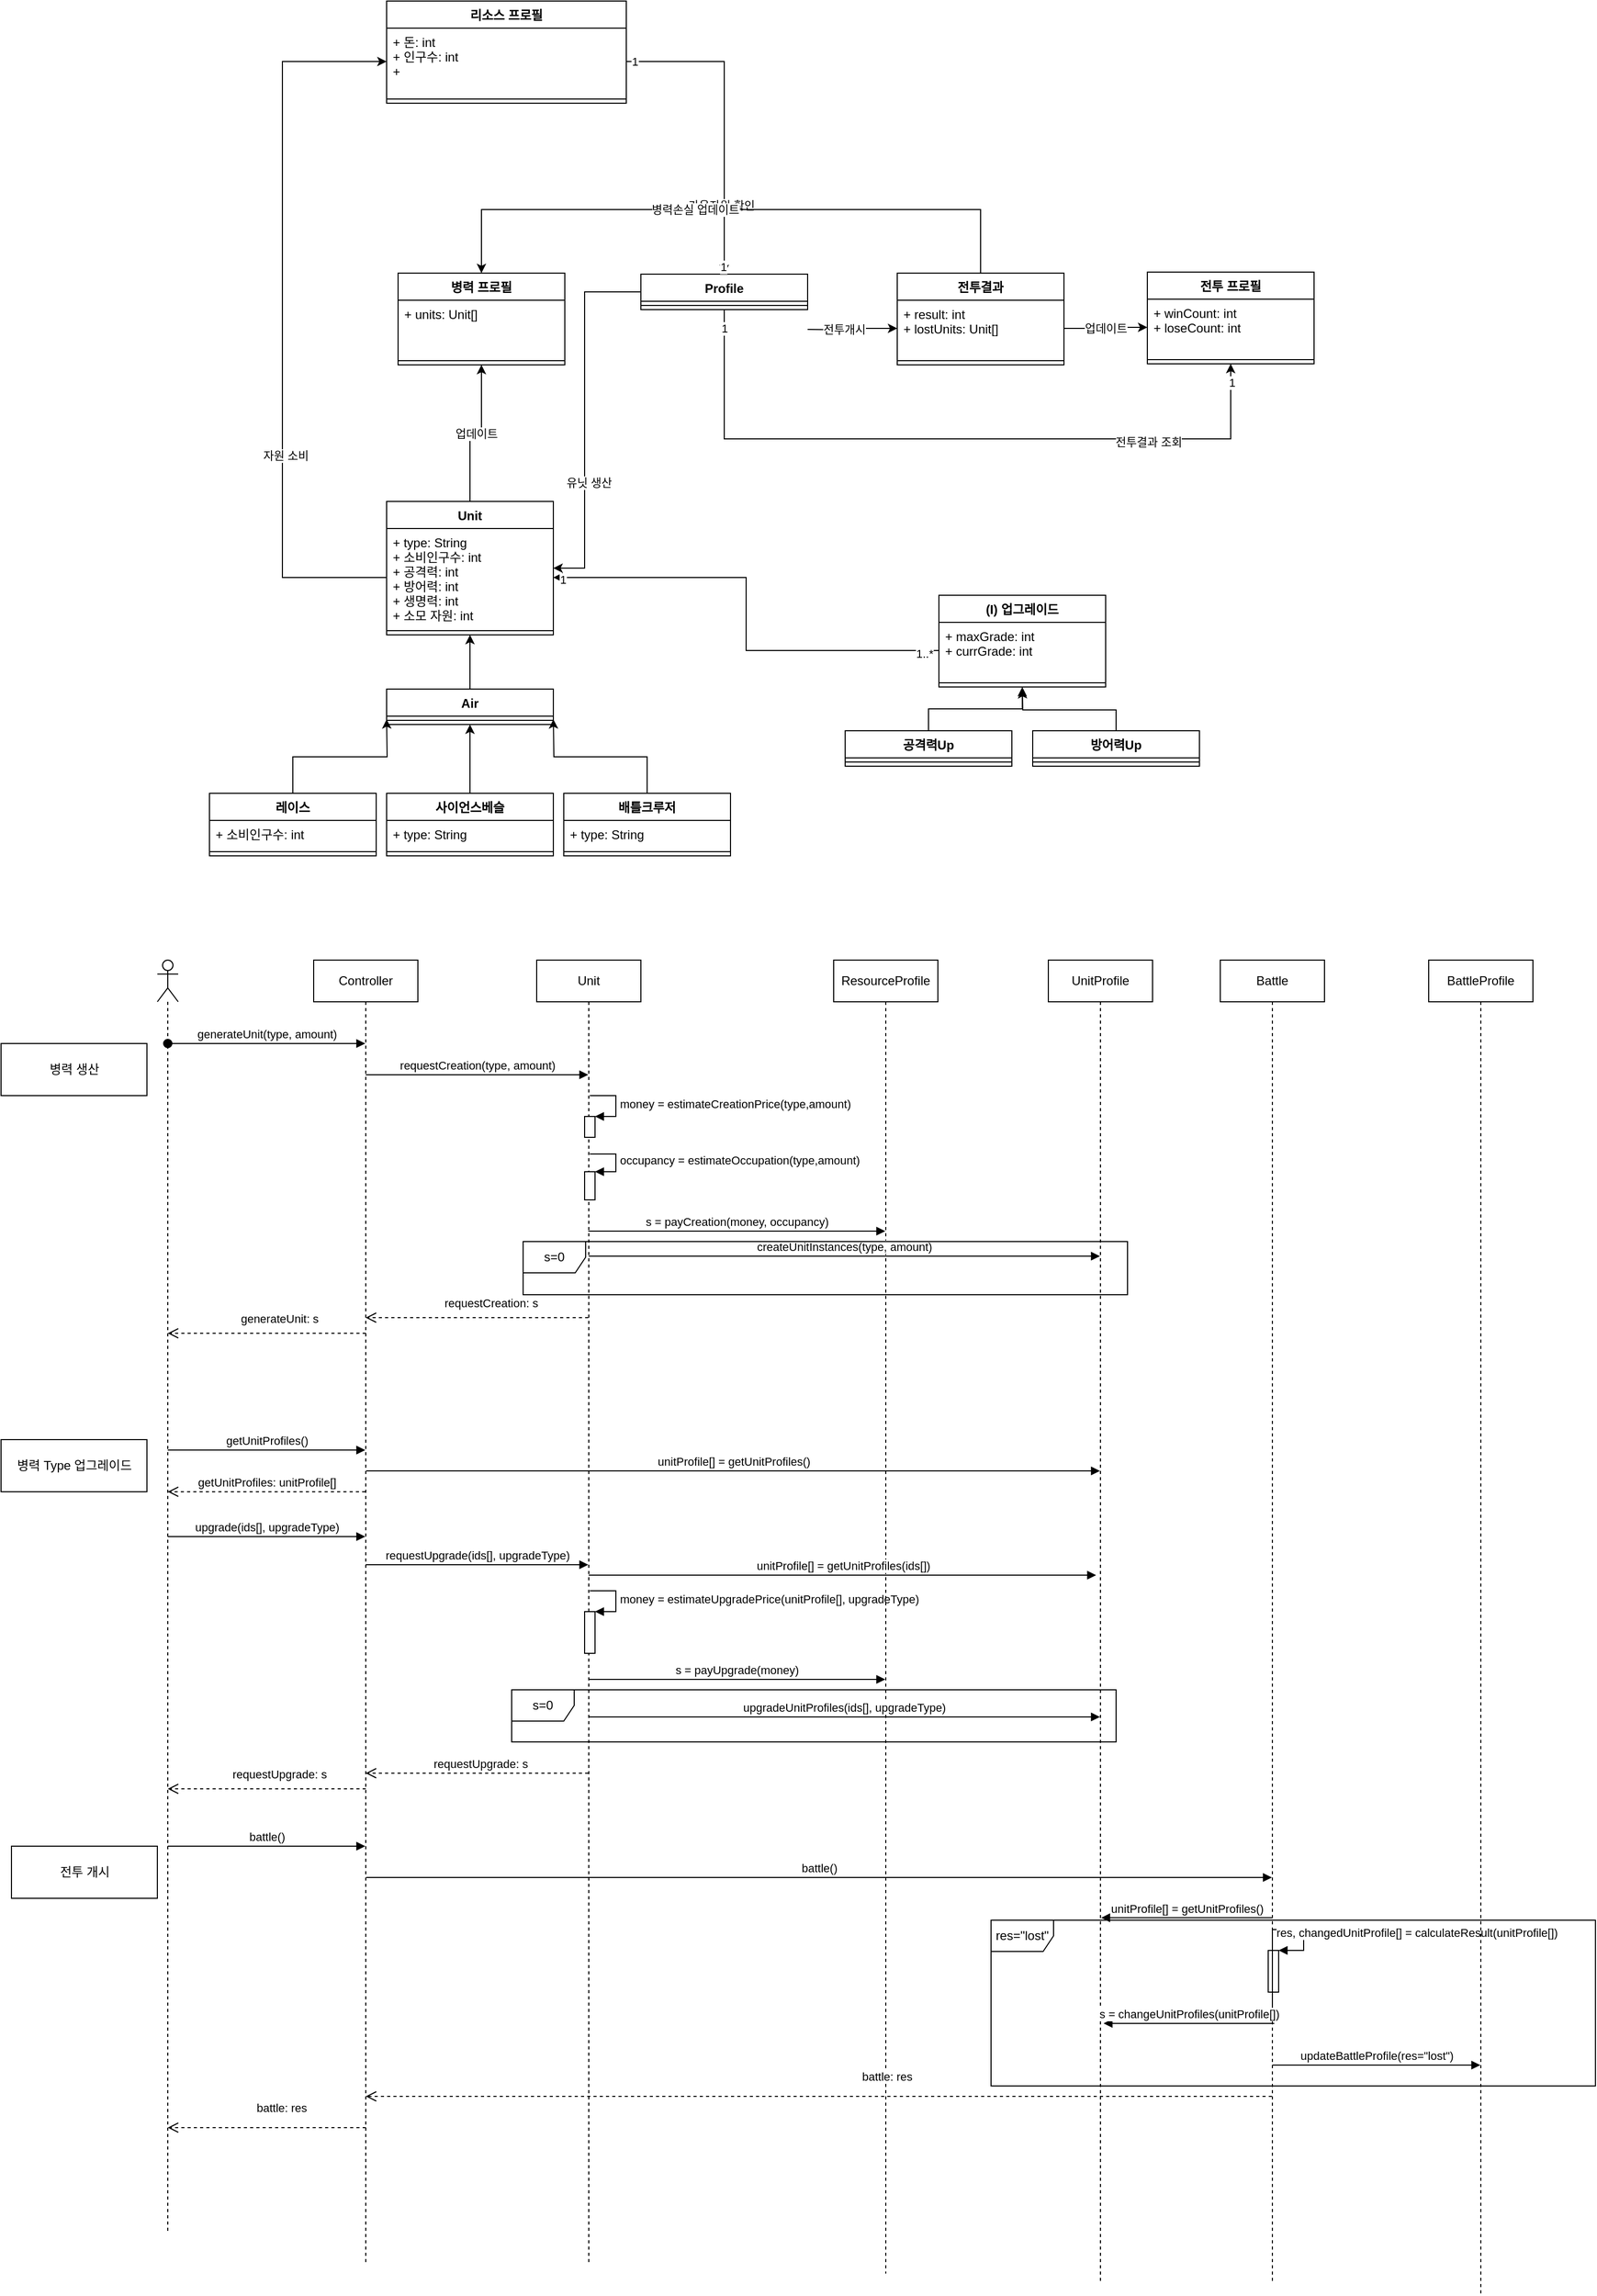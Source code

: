 <mxfile version="14.1.8" type="github" pages="2"><diagram id="zTVW4diUdSDJwgX_984H" name="Page-1"><mxGraphModel dx="2500" dy="909" grid="1" gridSize="10" guides="1" tooltips="1" connect="1" arrows="1" fold="1" page="1" pageScale="1" pageWidth="827" pageHeight="1169" math="0" shadow="0"><root><mxCell id="0"/><mxCell id="1" parent="0"/><mxCell id="KYMie6P_LSGzKPHrBkqV-5" value="리소스 프로필" style="swimlane;fontStyle=1;align=center;verticalAlign=top;childLayout=stackLayout;horizontal=1;startSize=26;horizontalStack=0;resizeParent=1;resizeParentMax=0;resizeLast=0;collapsible=1;marginBottom=0;" vertex="1" parent="1"><mxGeometry x="-380" y="280" width="230" height="98" as="geometry"/></mxCell><mxCell id="KYMie6P_LSGzKPHrBkqV-6" value="+ 돈: int&#10;+ 인구수: int&#10;+ " style="text;strokeColor=none;fillColor=none;align=left;verticalAlign=top;spacingLeft=4;spacingRight=4;overflow=hidden;rotatable=0;points=[[0,0.5],[1,0.5]];portConstraint=eastwest;" vertex="1" parent="KYMie6P_LSGzKPHrBkqV-5"><mxGeometry y="26" width="230" height="64" as="geometry"/></mxCell><mxCell id="KYMie6P_LSGzKPHrBkqV-7" value="" style="line;strokeWidth=1;fillColor=none;align=left;verticalAlign=middle;spacingTop=-1;spacingLeft=3;spacingRight=3;rotatable=0;labelPosition=right;points=[];portConstraint=eastwest;" vertex="1" parent="KYMie6P_LSGzKPHrBkqV-5"><mxGeometry y="90" width="230" height="8" as="geometry"/></mxCell><mxCell id="KYMie6P_LSGzKPHrBkqV-109" value="업데이트" style="edgeStyle=orthogonalEdgeStyle;rounded=0;orthogonalLoop=1;jettySize=auto;html=1;exitX=0.5;exitY=0;exitDx=0;exitDy=0;entryX=0.5;entryY=1;entryDx=0;entryDy=0;" edge="1" parent="1" source="KYMie6P_LSGzKPHrBkqV-9" target="KYMie6P_LSGzKPHrBkqV-104"><mxGeometry relative="1" as="geometry"/></mxCell><mxCell id="KYMie6P_LSGzKPHrBkqV-9" value="Unit" style="swimlane;fontStyle=1;align=center;verticalAlign=top;childLayout=stackLayout;horizontal=1;startSize=26;horizontalStack=0;resizeParent=1;resizeParentMax=0;resizeLast=0;collapsible=1;marginBottom=0;" vertex="1" parent="1"><mxGeometry x="-380" y="760" width="160" height="128" as="geometry"/></mxCell><mxCell id="KYMie6P_LSGzKPHrBkqV-10" value="+ type: String&#10;+ 소비인구수: int&#10;+ 공격력: int&#10;+ 방어력: int&#10;+ 생명력: int&#10;+ 소모 자원: int" style="text;strokeColor=none;fillColor=none;align=left;verticalAlign=top;spacingLeft=4;spacingRight=4;overflow=hidden;rotatable=0;points=[[0,0.5],[1,0.5]];portConstraint=eastwest;" vertex="1" parent="KYMie6P_LSGzKPHrBkqV-9"><mxGeometry y="26" width="160" height="94" as="geometry"/></mxCell><mxCell id="KYMie6P_LSGzKPHrBkqV-11" value="" style="line;strokeWidth=1;fillColor=none;align=left;verticalAlign=middle;spacingTop=-1;spacingLeft=3;spacingRight=3;rotatable=0;labelPosition=right;points=[];portConstraint=eastwest;" vertex="1" parent="KYMie6P_LSGzKPHrBkqV-9"><mxGeometry y="120" width="160" height="8" as="geometry"/></mxCell><mxCell id="KYMie6P_LSGzKPHrBkqV-77" style="edgeStyle=orthogonalEdgeStyle;rounded=0;orthogonalLoop=1;jettySize=auto;html=1;exitX=0.5;exitY=0;exitDx=0;exitDy=0;entryX=0.5;entryY=1;entryDx=0;entryDy=0;" edge="1" parent="1" source="KYMie6P_LSGzKPHrBkqV-13" target="KYMie6P_LSGzKPHrBkqV-9"><mxGeometry relative="1" as="geometry"/></mxCell><mxCell id="KYMie6P_LSGzKPHrBkqV-13" value="Air" style="swimlane;fontStyle=1;align=center;verticalAlign=top;childLayout=stackLayout;horizontal=1;startSize=26;horizontalStack=0;resizeParent=1;resizeParentMax=0;resizeLast=0;collapsible=1;marginBottom=0;" vertex="1" parent="1"><mxGeometry x="-380" y="940" width="160" height="34" as="geometry"/></mxCell><mxCell id="KYMie6P_LSGzKPHrBkqV-15" value="" style="line;strokeWidth=1;fillColor=none;align=left;verticalAlign=middle;spacingTop=-1;spacingLeft=3;spacingRight=3;rotatable=0;labelPosition=right;points=[];portConstraint=eastwest;" vertex="1" parent="KYMie6P_LSGzKPHrBkqV-13"><mxGeometry y="26" width="160" height="8" as="geometry"/></mxCell><mxCell id="KYMie6P_LSGzKPHrBkqV-73" style="edgeStyle=orthogonalEdgeStyle;rounded=0;orthogonalLoop=1;jettySize=auto;html=1;exitX=0.5;exitY=0;exitDx=0;exitDy=0;entryX=0;entryY=0.5;entryDx=0;entryDy=0;" edge="1" parent="1" source="KYMie6P_LSGzKPHrBkqV-16"><mxGeometry relative="1" as="geometry"><mxPoint x="-380" y="969" as="targetPoint"/></mxGeometry></mxCell><mxCell id="KYMie6P_LSGzKPHrBkqV-16" value="레이스" style="swimlane;fontStyle=1;align=center;verticalAlign=top;childLayout=stackLayout;horizontal=1;startSize=26;horizontalStack=0;resizeParent=1;resizeParentMax=0;resizeLast=0;collapsible=1;marginBottom=0;" vertex="1" parent="1"><mxGeometry x="-550" y="1040" width="160" height="60" as="geometry"/></mxCell><mxCell id="KYMie6P_LSGzKPHrBkqV-17" value="+ 소비인구수: int" style="text;strokeColor=none;fillColor=none;align=left;verticalAlign=top;spacingLeft=4;spacingRight=4;overflow=hidden;rotatable=0;points=[[0,0.5],[1,0.5]];portConstraint=eastwest;" vertex="1" parent="KYMie6P_LSGzKPHrBkqV-16"><mxGeometry y="26" width="160" height="26" as="geometry"/></mxCell><mxCell id="KYMie6P_LSGzKPHrBkqV-18" value="" style="line;strokeWidth=1;fillColor=none;align=left;verticalAlign=middle;spacingTop=-1;spacingLeft=3;spacingRight=3;rotatable=0;labelPosition=right;points=[];portConstraint=eastwest;" vertex="1" parent="KYMie6P_LSGzKPHrBkqV-16"><mxGeometry y="52" width="160" height="8" as="geometry"/></mxCell><mxCell id="KYMie6P_LSGzKPHrBkqV-75" style="edgeStyle=orthogonalEdgeStyle;rounded=0;orthogonalLoop=1;jettySize=auto;html=1;exitX=0.5;exitY=0;exitDx=0;exitDy=0;entryX=0.5;entryY=1;entryDx=0;entryDy=0;" edge="1" parent="1" source="KYMie6P_LSGzKPHrBkqV-19" target="KYMie6P_LSGzKPHrBkqV-13"><mxGeometry relative="1" as="geometry"/></mxCell><mxCell id="KYMie6P_LSGzKPHrBkqV-19" value="사이언스베슬" style="swimlane;fontStyle=1;align=center;verticalAlign=top;childLayout=stackLayout;horizontal=1;startSize=26;horizontalStack=0;resizeParent=1;resizeParentMax=0;resizeLast=0;collapsible=1;marginBottom=0;" vertex="1" parent="1"><mxGeometry x="-380" y="1040" width="160" height="60" as="geometry"/></mxCell><mxCell id="KYMie6P_LSGzKPHrBkqV-20" value="+ type: String" style="text;strokeColor=none;fillColor=none;align=left;verticalAlign=top;spacingLeft=4;spacingRight=4;overflow=hidden;rotatable=0;points=[[0,0.5],[1,0.5]];portConstraint=eastwest;" vertex="1" parent="KYMie6P_LSGzKPHrBkqV-19"><mxGeometry y="26" width="160" height="26" as="geometry"/></mxCell><mxCell id="KYMie6P_LSGzKPHrBkqV-21" value="" style="line;strokeWidth=1;fillColor=none;align=left;verticalAlign=middle;spacingTop=-1;spacingLeft=3;spacingRight=3;rotatable=0;labelPosition=right;points=[];portConstraint=eastwest;" vertex="1" parent="KYMie6P_LSGzKPHrBkqV-19"><mxGeometry y="52" width="160" height="8" as="geometry"/></mxCell><mxCell id="KYMie6P_LSGzKPHrBkqV-76" style="edgeStyle=orthogonalEdgeStyle;rounded=0;orthogonalLoop=1;jettySize=auto;html=1;exitX=0.5;exitY=0;exitDx=0;exitDy=0;entryX=1;entryY=0.5;entryDx=0;entryDy=0;" edge="1" parent="1" source="KYMie6P_LSGzKPHrBkqV-22"><mxGeometry relative="1" as="geometry"><mxPoint x="-220" y="969" as="targetPoint"/></mxGeometry></mxCell><mxCell id="KYMie6P_LSGzKPHrBkqV-22" value="배틀크루저" style="swimlane;fontStyle=1;align=center;verticalAlign=top;childLayout=stackLayout;horizontal=1;startSize=26;horizontalStack=0;resizeParent=1;resizeParentMax=0;resizeLast=0;collapsible=1;marginBottom=0;" vertex="1" parent="1"><mxGeometry x="-210" y="1040" width="160" height="60" as="geometry"/></mxCell><mxCell id="KYMie6P_LSGzKPHrBkqV-23" value="+ type: String" style="text;strokeColor=none;fillColor=none;align=left;verticalAlign=top;spacingLeft=4;spacingRight=4;overflow=hidden;rotatable=0;points=[[0,0.5],[1,0.5]];portConstraint=eastwest;" vertex="1" parent="KYMie6P_LSGzKPHrBkqV-22"><mxGeometry y="26" width="160" height="26" as="geometry"/></mxCell><mxCell id="KYMie6P_LSGzKPHrBkqV-24" value="" style="line;strokeWidth=1;fillColor=none;align=left;verticalAlign=middle;spacingTop=-1;spacingLeft=3;spacingRight=3;rotatable=0;labelPosition=right;points=[];portConstraint=eastwest;" vertex="1" parent="KYMie6P_LSGzKPHrBkqV-22"><mxGeometry y="52" width="160" height="8" as="geometry"/></mxCell><mxCell id="KYMie6P_LSGzKPHrBkqV-25" value="(I) 업그레이드" style="swimlane;fontStyle=1;align=center;verticalAlign=top;childLayout=stackLayout;horizontal=1;startSize=26;horizontalStack=0;resizeParent=1;resizeParentMax=0;resizeLast=0;collapsible=1;marginBottom=0;" vertex="1" parent="1"><mxGeometry x="150" y="850" width="160" height="88" as="geometry"/></mxCell><mxCell id="KYMie6P_LSGzKPHrBkqV-26" value="+ maxGrade: int&#10;+ currGrade: int" style="text;strokeColor=none;fillColor=none;align=left;verticalAlign=top;spacingLeft=4;spacingRight=4;overflow=hidden;rotatable=0;points=[[0,0.5],[1,0.5]];portConstraint=eastwest;" vertex="1" parent="KYMie6P_LSGzKPHrBkqV-25"><mxGeometry y="26" width="160" height="54" as="geometry"/></mxCell><mxCell id="KYMie6P_LSGzKPHrBkqV-27" value="" style="line;strokeWidth=1;fillColor=none;align=left;verticalAlign=middle;spacingTop=-1;spacingLeft=3;spacingRight=3;rotatable=0;labelPosition=right;points=[];portConstraint=eastwest;" vertex="1" parent="KYMie6P_LSGzKPHrBkqV-25"><mxGeometry y="80" width="160" height="8" as="geometry"/></mxCell><mxCell id="KYMie6P_LSGzKPHrBkqV-47" style="edgeStyle=orthogonalEdgeStyle;rounded=0;orthogonalLoop=1;jettySize=auto;html=1;exitX=0.5;exitY=0;exitDx=0;exitDy=0;entryX=0.5;entryY=1;entryDx=0;entryDy=0;" edge="1" parent="1" source="KYMie6P_LSGzKPHrBkqV-29" target="KYMie6P_LSGzKPHrBkqV-25"><mxGeometry relative="1" as="geometry"/></mxCell><mxCell id="KYMie6P_LSGzKPHrBkqV-29" value="공격력Up" style="swimlane;fontStyle=1;align=center;verticalAlign=top;childLayout=stackLayout;horizontal=1;startSize=26;horizontalStack=0;resizeParent=1;resizeParentMax=0;resizeLast=0;collapsible=1;marginBottom=0;" vertex="1" parent="1"><mxGeometry x="60" y="980" width="160" height="34" as="geometry"/></mxCell><mxCell id="KYMie6P_LSGzKPHrBkqV-31" value="" style="line;strokeWidth=1;fillColor=none;align=left;verticalAlign=middle;spacingTop=-1;spacingLeft=3;spacingRight=3;rotatable=0;labelPosition=right;points=[];portConstraint=eastwest;" vertex="1" parent="KYMie6P_LSGzKPHrBkqV-29"><mxGeometry y="26" width="160" height="8" as="geometry"/></mxCell><mxCell id="KYMie6P_LSGzKPHrBkqV-48" style="edgeStyle=orthogonalEdgeStyle;rounded=0;orthogonalLoop=1;jettySize=auto;html=1;exitX=0.5;exitY=0;exitDx=0;exitDy=0;" edge="1" parent="1" source="KYMie6P_LSGzKPHrBkqV-32"><mxGeometry relative="1" as="geometry"><mxPoint x="230" y="940" as="targetPoint"/></mxGeometry></mxCell><mxCell id="KYMie6P_LSGzKPHrBkqV-32" value="방어력Up" style="swimlane;fontStyle=1;align=center;verticalAlign=top;childLayout=stackLayout;horizontal=1;startSize=26;horizontalStack=0;resizeParent=1;resizeParentMax=0;resizeLast=0;collapsible=1;marginBottom=0;" vertex="1" parent="1"><mxGeometry x="240" y="980" width="160" height="34" as="geometry"/></mxCell><mxCell id="KYMie6P_LSGzKPHrBkqV-34" value="" style="line;strokeWidth=1;fillColor=none;align=left;verticalAlign=middle;spacingTop=-1;spacingLeft=3;spacingRight=3;rotatable=0;labelPosition=right;points=[];portConstraint=eastwest;" vertex="1" parent="KYMie6P_LSGzKPHrBkqV-32"><mxGeometry y="26" width="160" height="8" as="geometry"/></mxCell><mxCell id="KYMie6P_LSGzKPHrBkqV-38" value="Profile" style="swimlane;fontStyle=1;align=center;verticalAlign=top;childLayout=stackLayout;horizontal=1;startSize=26;horizontalStack=0;resizeParent=1;resizeParentMax=0;resizeLast=0;collapsible=1;marginBottom=0;" vertex="1" parent="1"><mxGeometry x="-136" y="542" width="160" height="34" as="geometry"/></mxCell><mxCell id="KYMie6P_LSGzKPHrBkqV-40" value="" style="line;strokeWidth=1;fillColor=none;align=left;verticalAlign=middle;spacingTop=-1;spacingLeft=3;spacingRight=3;rotatable=0;labelPosition=right;points=[];portConstraint=eastwest;" vertex="1" parent="KYMie6P_LSGzKPHrBkqV-38"><mxGeometry y="26" width="160" height="8" as="geometry"/></mxCell><mxCell id="KYMie6P_LSGzKPHrBkqV-43" style="edgeStyle=orthogonalEdgeStyle;rounded=0;orthogonalLoop=1;jettySize=auto;html=1;exitX=1;exitY=0.5;exitDx=0;exitDy=0;" edge="1" parent="1" source="KYMie6P_LSGzKPHrBkqV-6" target="KYMie6P_LSGzKPHrBkqV-38"><mxGeometry relative="1" as="geometry"><mxPoint x="-265" y="450.648" as="sourcePoint"/></mxGeometry></mxCell><mxCell id="KYMie6P_LSGzKPHrBkqV-69" value="1" style="edgeLabel;html=1;align=center;verticalAlign=middle;resizable=0;points=[];" vertex="1" connectable="0" parent="KYMie6P_LSGzKPHrBkqV-43"><mxGeometry x="0.948" y="-1" relative="1" as="geometry"><mxPoint as="offset"/></mxGeometry></mxCell><mxCell id="KYMie6P_LSGzKPHrBkqV-70" value="1" style="edgeLabel;html=1;align=center;verticalAlign=middle;resizable=0;points=[];" vertex="1" connectable="0" parent="KYMie6P_LSGzKPHrBkqV-43"><mxGeometry x="-0.948" relative="1" as="geometry"><mxPoint as="offset"/></mxGeometry></mxCell><mxCell id="KYMie6P_LSGzKPHrBkqV-92" value="가용자원 확인" style="edgeLabel;html=1;align=center;verticalAlign=middle;resizable=0;points=[];" vertex="1" connectable="0" parent="KYMie6P_LSGzKPHrBkqV-43"><mxGeometry x="0.556" y="-3" relative="1" as="geometry"><mxPoint as="offset"/></mxGeometry></mxCell><mxCell id="KYMie6P_LSGzKPHrBkqV-46" style="edgeStyle=orthogonalEdgeStyle;rounded=0;orthogonalLoop=1;jettySize=auto;html=1;exitX=0;exitY=0.5;exitDx=0;exitDy=0;entryX=1;entryY=0.5;entryDx=0;entryDy=0;" edge="1" parent="1" source="KYMie6P_LSGzKPHrBkqV-26" target="KYMie6P_LSGzKPHrBkqV-10"><mxGeometry relative="1" as="geometry"/></mxCell><mxCell id="KYMie6P_LSGzKPHrBkqV-71" value="1" style="edgeLabel;html=1;align=center;verticalAlign=middle;resizable=0;points=[];" vertex="1" connectable="0" parent="KYMie6P_LSGzKPHrBkqV-46"><mxGeometry x="0.958" y="2" relative="1" as="geometry"><mxPoint as="offset"/></mxGeometry></mxCell><mxCell id="KYMie6P_LSGzKPHrBkqV-72" value="1..*" style="edgeLabel;html=1;align=center;verticalAlign=middle;resizable=0;points=[];" vertex="1" connectable="0" parent="KYMie6P_LSGzKPHrBkqV-46"><mxGeometry x="-0.936" y="3" relative="1" as="geometry"><mxPoint as="offset"/></mxGeometry></mxCell><mxCell id="KYMie6P_LSGzKPHrBkqV-110" style="edgeStyle=orthogonalEdgeStyle;rounded=0;orthogonalLoop=1;jettySize=auto;html=1;exitX=0.5;exitY=0;exitDx=0;exitDy=0;entryX=0.5;entryY=0;entryDx=0;entryDy=0;" edge="1" parent="1" source="KYMie6P_LSGzKPHrBkqV-83" target="KYMie6P_LSGzKPHrBkqV-104"><mxGeometry relative="1" as="geometry"><Array as="points"><mxPoint x="190" y="480"/><mxPoint x="-289" y="480"/></Array></mxGeometry></mxCell><mxCell id="KYMie6P_LSGzKPHrBkqV-112" value="병력손실 업데이트" style="edgeLabel;html=1;align=center;verticalAlign=middle;resizable=0;points=[];" vertex="1" connectable="0" parent="KYMie6P_LSGzKPHrBkqV-110"><mxGeometry x="0.116" relative="1" as="geometry"><mxPoint as="offset"/></mxGeometry></mxCell><mxCell id="KYMie6P_LSGzKPHrBkqV-83" value="전투결과" style="swimlane;fontStyle=1;align=center;verticalAlign=top;childLayout=stackLayout;horizontal=1;startSize=26;horizontalStack=0;resizeParent=1;resizeParentMax=0;resizeLast=0;collapsible=1;marginBottom=0;" vertex="1" parent="1"><mxGeometry x="110" y="541" width="160" height="88" as="geometry"/></mxCell><mxCell id="KYMie6P_LSGzKPHrBkqV-84" value="+ result: int&#10;+ lostUnits: Unit[]" style="text;strokeColor=none;fillColor=none;align=left;verticalAlign=top;spacingLeft=4;spacingRight=4;overflow=hidden;rotatable=0;points=[[0,0.5],[1,0.5]];portConstraint=eastwest;" vertex="1" parent="KYMie6P_LSGzKPHrBkqV-83"><mxGeometry y="26" width="160" height="54" as="geometry"/></mxCell><mxCell id="KYMie6P_LSGzKPHrBkqV-85" value="" style="line;strokeWidth=1;fillColor=none;align=left;verticalAlign=middle;spacingTop=-1;spacingLeft=3;spacingRight=3;rotatable=0;labelPosition=right;points=[];portConstraint=eastwest;" vertex="1" parent="KYMie6P_LSGzKPHrBkqV-83"><mxGeometry y="80" width="160" height="8" as="geometry"/></mxCell><mxCell id="KYMie6P_LSGzKPHrBkqV-86" style="edgeStyle=orthogonalEdgeStyle;rounded=0;orthogonalLoop=1;jettySize=auto;html=1;exitX=1;exitY=0.5;exitDx=0;exitDy=0;entryX=0;entryY=0.5;entryDx=0;entryDy=0;" edge="1" parent="1" target="KYMie6P_LSGzKPHrBkqV-84"><mxGeometry relative="1" as="geometry"><mxPoint x="24" y="595" as="sourcePoint"/></mxGeometry></mxCell><mxCell id="KYMie6P_LSGzKPHrBkqV-87" value="전투개시" style="edgeLabel;html=1;align=center;verticalAlign=middle;resizable=0;points=[];" vertex="1" connectable="0" parent="KYMie6P_LSGzKPHrBkqV-86"><mxGeometry x="-0.195" y="1" relative="1" as="geometry"><mxPoint as="offset"/></mxGeometry></mxCell><mxCell id="KYMie6P_LSGzKPHrBkqV-90" style="edgeStyle=orthogonalEdgeStyle;rounded=0;orthogonalLoop=1;jettySize=auto;html=1;exitX=0;exitY=0.5;exitDx=0;exitDy=0;" edge="1" parent="1" source="KYMie6P_LSGzKPHrBkqV-38" target="KYMie6P_LSGzKPHrBkqV-9"><mxGeometry relative="1" as="geometry"><mxPoint x="-136" y="595" as="sourcePoint"/><Array as="points"><mxPoint x="-190" y="559"/><mxPoint x="-190" y="824"/></Array></mxGeometry></mxCell><mxCell id="KYMie6P_LSGzKPHrBkqV-91" value="유닛 생산" style="edgeLabel;html=1;align=center;verticalAlign=middle;resizable=0;points=[];" vertex="1" connectable="0" parent="KYMie6P_LSGzKPHrBkqV-90"><mxGeometry x="0.354" y="4" relative="1" as="geometry"><mxPoint as="offset"/></mxGeometry></mxCell><mxCell id="KYMie6P_LSGzKPHrBkqV-93" style="edgeStyle=orthogonalEdgeStyle;rounded=0;orthogonalLoop=1;jettySize=auto;html=1;entryX=0;entryY=0.5;entryDx=0;entryDy=0;" edge="1" parent="1" source="KYMie6P_LSGzKPHrBkqV-10" target="KYMie6P_LSGzKPHrBkqV-6"><mxGeometry relative="1" as="geometry"><mxPoint x="-380" y="403" as="targetPoint"/><Array as="points"><mxPoint x="-480" y="833"/><mxPoint x="-480" y="338"/></Array></mxGeometry></mxCell><mxCell id="KYMie6P_LSGzKPHrBkqV-94" value="자원 소비" style="edgeLabel;html=1;align=center;verticalAlign=middle;resizable=0;points=[];" vertex="1" connectable="0" parent="KYMie6P_LSGzKPHrBkqV-93"><mxGeometry x="-0.374" y="-3" relative="1" as="geometry"><mxPoint as="offset"/></mxGeometry></mxCell><mxCell id="KYMie6P_LSGzKPHrBkqV-95" value="전투 프로필" style="swimlane;fontStyle=1;align=center;verticalAlign=top;childLayout=stackLayout;horizontal=1;startSize=26;horizontalStack=0;resizeParent=1;resizeParentMax=0;resizeLast=0;collapsible=1;marginBottom=0;" vertex="1" parent="1"><mxGeometry x="350" y="540" width="160" height="88" as="geometry"/></mxCell><mxCell id="KYMie6P_LSGzKPHrBkqV-96" value="+ winCount: int&#10;+ loseCount: int" style="text;strokeColor=none;fillColor=none;align=left;verticalAlign=top;spacingLeft=4;spacingRight=4;overflow=hidden;rotatable=0;points=[[0,0.5],[1,0.5]];portConstraint=eastwest;" vertex="1" parent="KYMie6P_LSGzKPHrBkqV-95"><mxGeometry y="26" width="160" height="54" as="geometry"/></mxCell><mxCell id="KYMie6P_LSGzKPHrBkqV-97" value="" style="line;strokeWidth=1;fillColor=none;align=left;verticalAlign=middle;spacingTop=-1;spacingLeft=3;spacingRight=3;rotatable=0;labelPosition=right;points=[];portConstraint=eastwest;" vertex="1" parent="KYMie6P_LSGzKPHrBkqV-95"><mxGeometry y="80" width="160" height="8" as="geometry"/></mxCell><mxCell id="KYMie6P_LSGzKPHrBkqV-98" value="업데이트" style="edgeStyle=orthogonalEdgeStyle;rounded=0;orthogonalLoop=1;jettySize=auto;html=1;exitX=1;exitY=0.5;exitDx=0;exitDy=0;entryX=0;entryY=0.5;entryDx=0;entryDy=0;" edge="1" parent="1" source="KYMie6P_LSGzKPHrBkqV-84" target="KYMie6P_LSGzKPHrBkqV-96"><mxGeometry relative="1" as="geometry"><mxPoint x="34" y="605" as="sourcePoint"/><mxPoint x="120" y="604" as="targetPoint"/></mxGeometry></mxCell><mxCell id="KYMie6P_LSGzKPHrBkqV-100" style="edgeStyle=orthogonalEdgeStyle;rounded=0;orthogonalLoop=1;jettySize=auto;html=1;exitX=0.5;exitY=1;exitDx=0;exitDy=0;entryX=0.5;entryY=1;entryDx=0;entryDy=0;" edge="1" parent="1" source="KYMie6P_LSGzKPHrBkqV-38" target="KYMie6P_LSGzKPHrBkqV-95"><mxGeometry relative="1" as="geometry"><mxPoint x="325" y="470.648" as="sourcePoint"/><mxPoint x="-46" y="552" as="targetPoint"/><Array as="points"><mxPoint x="-56" y="700"/><mxPoint x="430" y="700"/></Array></mxGeometry></mxCell><mxCell id="KYMie6P_LSGzKPHrBkqV-101" value="1" style="edgeLabel;html=1;align=center;verticalAlign=middle;resizable=0;points=[];" vertex="1" connectable="0" parent="KYMie6P_LSGzKPHrBkqV-100"><mxGeometry x="0.948" y="-1" relative="1" as="geometry"><mxPoint as="offset"/></mxGeometry></mxCell><mxCell id="KYMie6P_LSGzKPHrBkqV-102" value="1" style="edgeLabel;html=1;align=center;verticalAlign=middle;resizable=0;points=[];" vertex="1" connectable="0" parent="KYMie6P_LSGzKPHrBkqV-100"><mxGeometry x="-0.948" relative="1" as="geometry"><mxPoint as="offset"/></mxGeometry></mxCell><mxCell id="KYMie6P_LSGzKPHrBkqV-103" value="전투결과 조회" style="edgeLabel;html=1;align=center;verticalAlign=middle;resizable=0;points=[];" vertex="1" connectable="0" parent="KYMie6P_LSGzKPHrBkqV-100"><mxGeometry x="0.556" y="-3" relative="1" as="geometry"><mxPoint as="offset"/></mxGeometry></mxCell><mxCell id="KYMie6P_LSGzKPHrBkqV-104" value="병력 프로필" style="swimlane;fontStyle=1;align=center;verticalAlign=top;childLayout=stackLayout;horizontal=1;startSize=26;horizontalStack=0;resizeParent=1;resizeParentMax=0;resizeLast=0;collapsible=1;marginBottom=0;" vertex="1" parent="1"><mxGeometry x="-369" y="541" width="160" height="88" as="geometry"/></mxCell><mxCell id="KYMie6P_LSGzKPHrBkqV-105" value="+ units: Unit[]&#10;" style="text;strokeColor=none;fillColor=none;align=left;verticalAlign=top;spacingLeft=4;spacingRight=4;overflow=hidden;rotatable=0;points=[[0,0.5],[1,0.5]];portConstraint=eastwest;" vertex="1" parent="KYMie6P_LSGzKPHrBkqV-104"><mxGeometry y="26" width="160" height="54" as="geometry"/></mxCell><mxCell id="KYMie6P_LSGzKPHrBkqV-106" value="" style="line;strokeWidth=1;fillColor=none;align=left;verticalAlign=middle;spacingTop=-1;spacingLeft=3;spacingRight=3;rotatable=0;labelPosition=right;points=[];portConstraint=eastwest;" vertex="1" parent="KYMie6P_LSGzKPHrBkqV-104"><mxGeometry y="80" width="160" height="8" as="geometry"/></mxCell><mxCell id="KYMie6P_LSGzKPHrBkqV-178" value="" style="shape=umlLifeline;participant=umlActor;perimeter=lifelinePerimeter;whiteSpace=wrap;html=1;container=1;collapsible=0;recursiveResize=0;verticalAlign=top;spacingTop=36;outlineConnect=0;" vertex="1" parent="1"><mxGeometry x="-600" y="1200" width="20" height="1220" as="geometry"/></mxCell><mxCell id="KYMie6P_LSGzKPHrBkqV-180" value="generateUnit(type, amount)" style="html=1;verticalAlign=bottom;startArrow=oval;startFill=1;endArrow=block;startSize=8;" edge="1" parent="KYMie6P_LSGzKPHrBkqV-178" target="KYMie6P_LSGzKPHrBkqV-179"><mxGeometry width="60" relative="1" as="geometry"><mxPoint x="10" y="80" as="sourcePoint"/><mxPoint x="70" y="80" as="targetPoint"/></mxGeometry></mxCell><mxCell id="KYMie6P_LSGzKPHrBkqV-209" value="getUnitProfiles()" style="html=1;verticalAlign=bottom;endArrow=block;" edge="1" parent="KYMie6P_LSGzKPHrBkqV-178" target="KYMie6P_LSGzKPHrBkqV-179"><mxGeometry width="80" relative="1" as="geometry"><mxPoint x="10" y="470" as="sourcePoint"/><mxPoint x="130" y="470" as="targetPoint"/></mxGeometry></mxCell><mxCell id="KYMie6P_LSGzKPHrBkqV-212" value="getUnitProfiles: unitProfile[]" style="html=1;verticalAlign=bottom;endArrow=open;dashed=1;endSize=8;" edge="1" parent="KYMie6P_LSGzKPHrBkqV-178" source="KYMie6P_LSGzKPHrBkqV-179"><mxGeometry relative="1" as="geometry"><mxPoint x="90" y="510" as="sourcePoint"/><mxPoint x="10" y="510" as="targetPoint"/></mxGeometry></mxCell><mxCell id="KYMie6P_LSGzKPHrBkqV-236" value="battle()" style="html=1;verticalAlign=bottom;endArrow=block;" edge="1" parent="KYMie6P_LSGzKPHrBkqV-178" target="KYMie6P_LSGzKPHrBkqV-179"><mxGeometry width="80" relative="1" as="geometry"><mxPoint x="10" y="850" as="sourcePoint"/><mxPoint x="90" y="850" as="targetPoint"/></mxGeometry></mxCell><mxCell id="KYMie6P_LSGzKPHrBkqV-179" value="Controller" style="shape=umlLifeline;perimeter=lifelinePerimeter;whiteSpace=wrap;html=1;container=1;collapsible=0;recursiveResize=0;outlineConnect=0;" vertex="1" parent="1"><mxGeometry x="-450" y="1200" width="100" height="1250" as="geometry"/></mxCell><mxCell id="KYMie6P_LSGzKPHrBkqV-223" value="requestUpgrade(ids[], upgradeType)" style="html=1;verticalAlign=bottom;endArrow=block;" edge="1" parent="KYMie6P_LSGzKPHrBkqV-179" target="KYMie6P_LSGzKPHrBkqV-181"><mxGeometry width="80" relative="1" as="geometry"><mxPoint x="50" y="580" as="sourcePoint"/><mxPoint x="130" y="580" as="targetPoint"/></mxGeometry></mxCell><mxCell id="KYMie6P_LSGzKPHrBkqV-181" value="Unit" style="shape=umlLifeline;perimeter=lifelinePerimeter;whiteSpace=wrap;html=1;container=1;collapsible=0;recursiveResize=0;outlineConnect=0;" vertex="1" parent="1"><mxGeometry x="-236" y="1200" width="100" height="1250" as="geometry"/></mxCell><mxCell id="KYMie6P_LSGzKPHrBkqV-187" value="" style="html=1;points=[];perimeter=orthogonalPerimeter;" vertex="1" parent="KYMie6P_LSGzKPHrBkqV-181"><mxGeometry x="46" y="150" width="10" height="20" as="geometry"/></mxCell><mxCell id="KYMie6P_LSGzKPHrBkqV-188" value="money = estimateCreationPrice(type,amount)" style="edgeStyle=orthogonalEdgeStyle;html=1;align=left;spacingLeft=2;endArrow=block;rounded=0;entryX=1;entryY=0;" edge="1" target="KYMie6P_LSGzKPHrBkqV-187" parent="KYMie6P_LSGzKPHrBkqV-181"><mxGeometry relative="1" as="geometry"><mxPoint x="51" y="130" as="sourcePoint"/><Array as="points"><mxPoint x="76" y="130"/></Array></mxGeometry></mxCell><mxCell id="KYMie6P_LSGzKPHrBkqV-199" value="" style="html=1;points=[];perimeter=orthogonalPerimeter;" vertex="1" parent="KYMie6P_LSGzKPHrBkqV-181"><mxGeometry x="46" y="203" width="10" height="27" as="geometry"/></mxCell><mxCell id="KYMie6P_LSGzKPHrBkqV-200" value="occupancy = estimateOccupation(type,amount)" style="edgeStyle=orthogonalEdgeStyle;html=1;align=left;spacingLeft=2;endArrow=block;rounded=0;entryX=1;entryY=0;" edge="1" target="KYMie6P_LSGzKPHrBkqV-199" parent="KYMie6P_LSGzKPHrBkqV-181"><mxGeometry relative="1" as="geometry"><mxPoint x="51" y="186" as="sourcePoint"/><Array as="points"><mxPoint x="76" y="186"/></Array></mxGeometry></mxCell><mxCell id="KYMie6P_LSGzKPHrBkqV-225" value="" style="html=1;points=[];perimeter=orthogonalPerimeter;" vertex="1" parent="KYMie6P_LSGzKPHrBkqV-181"><mxGeometry x="46" y="625" width="10" height="40" as="geometry"/></mxCell><mxCell id="KYMie6P_LSGzKPHrBkqV-226" value="money = estimateUpgradePrice(unitProfile[], upgradeType)" style="edgeStyle=orthogonalEdgeStyle;html=1;align=left;spacingLeft=2;endArrow=block;rounded=0;entryX=1;entryY=0;" edge="1" target="KYMie6P_LSGzKPHrBkqV-225" parent="KYMie6P_LSGzKPHrBkqV-181"><mxGeometry relative="1" as="geometry"><mxPoint x="51" y="605" as="sourcePoint"/><Array as="points"><mxPoint x="76" y="605"/></Array></mxGeometry></mxCell><mxCell id="KYMie6P_LSGzKPHrBkqV-183" value="requestCreation(type, amount)" style="html=1;verticalAlign=bottom;endArrow=block;" edge="1" parent="1" source="KYMie6P_LSGzKPHrBkqV-179" target="KYMie6P_LSGzKPHrBkqV-181"><mxGeometry width="80" relative="1" as="geometry"><mxPoint x="-320" y="1350" as="sourcePoint"/><mxPoint x="-240" y="1350" as="targetPoint"/><Array as="points"><mxPoint x="-270" y="1310"/></Array></mxGeometry></mxCell><mxCell id="KYMie6P_LSGzKPHrBkqV-184" value="ResourceProfile" style="shape=umlLifeline;perimeter=lifelinePerimeter;whiteSpace=wrap;html=1;container=1;collapsible=0;recursiveResize=0;outlineConnect=0;" vertex="1" parent="1"><mxGeometry x="49" y="1200" width="100" height="1260" as="geometry"/></mxCell><mxCell id="KYMie6P_LSGzKPHrBkqV-186" value="UnitProfile" style="shape=umlLifeline;perimeter=lifelinePerimeter;whiteSpace=wrap;html=1;container=1;collapsible=0;recursiveResize=0;outlineConnect=0;" vertex="1" parent="1"><mxGeometry x="255" y="1200" width="100" height="1270" as="geometry"/></mxCell><mxCell id="KYMie6P_LSGzKPHrBkqV-189" value="s = payCreation(money, occupancy)" style="html=1;verticalAlign=bottom;endArrow=block;" edge="1" parent="1"><mxGeometry width="80" relative="1" as="geometry"><mxPoint x="-186.5" y="1460" as="sourcePoint"/><mxPoint x="98.5" y="1460" as="targetPoint"/><Array as="points"><mxPoint x="-49.5" y="1460"/></Array></mxGeometry></mxCell><mxCell id="KYMie6P_LSGzKPHrBkqV-204" value="createUnitInstances(type, amount)" style="html=1;verticalAlign=bottom;endArrow=block;" edge="1" parent="1"><mxGeometry width="80" relative="1" as="geometry"><mxPoint x="-186.071" y="1484" as="sourcePoint"/><mxPoint x="304.5" y="1484" as="targetPoint"/><Array as="points"><mxPoint x="-53" y="1484"/></Array></mxGeometry></mxCell><mxCell id="KYMie6P_LSGzKPHrBkqV-206" value="requestCreation: s" style="html=1;verticalAlign=bottom;endArrow=open;dashed=1;endSize=8;" edge="1" parent="1"><mxGeometry x="-0.124" y="-5" relative="1" as="geometry"><mxPoint x="-186.5" y="1543" as="sourcePoint"/><mxPoint x="-400.071" y="1543" as="targetPoint"/><mxPoint as="offset"/></mxGeometry></mxCell><mxCell id="KYMie6P_LSGzKPHrBkqV-207" value="generateUnit: s" style="html=1;verticalAlign=bottom;endArrow=open;dashed=1;endSize=8;" edge="1" parent="1"><mxGeometry x="-0.124" y="-5" relative="1" as="geometry"><mxPoint x="-400" y="1558" as="sourcePoint"/><mxPoint x="-590.001" y="1558" as="targetPoint"/><mxPoint as="offset"/></mxGeometry></mxCell><mxCell id="KYMie6P_LSGzKPHrBkqV-208" value="s=0" style="shape=umlFrame;whiteSpace=wrap;html=1;" vertex="1" parent="1"><mxGeometry x="-249" y="1470" width="580" height="51" as="geometry"/></mxCell><mxCell id="KYMie6P_LSGzKPHrBkqV-210" value="unitProfile[] = getUnitProfiles()" style="html=1;verticalAlign=bottom;endArrow=block;" edge="1" parent="1" target="KYMie6P_LSGzKPHrBkqV-186"><mxGeometry width="80" relative="1" as="geometry"><mxPoint x="-399.5" y="1690" as="sourcePoint"/><mxPoint x="-210" y="1690" as="targetPoint"/></mxGeometry></mxCell><mxCell id="KYMie6P_LSGzKPHrBkqV-221" value="upgrade(ids[], upgradeType)" style="html=1;verticalAlign=bottom;endArrow=block;" edge="1" parent="1"><mxGeometry width="80" relative="1" as="geometry"><mxPoint x="-590" y="1753" as="sourcePoint"/><mxPoint x="-400.5" y="1753" as="targetPoint"/></mxGeometry></mxCell><mxCell id="KYMie6P_LSGzKPHrBkqV-228" value="unitProfile[] = getUnitProfiles(ids[])" style="html=1;verticalAlign=bottom;endArrow=block;" edge="1" parent="1" source="KYMie6P_LSGzKPHrBkqV-181"><mxGeometry width="80" relative="1" as="geometry"><mxPoint x="-190.003" y="1790" as="sourcePoint"/><mxPoint x="300.83" y="1790" as="targetPoint"/></mxGeometry></mxCell><mxCell id="KYMie6P_LSGzKPHrBkqV-230" value="s = payUpgrade(money)" style="html=1;verticalAlign=bottom;endArrow=block;" edge="1" parent="1"><mxGeometry width="80" relative="1" as="geometry"><mxPoint x="-186.5" y="1890" as="sourcePoint"/><mxPoint x="98.5" y="1890" as="targetPoint"/><Array as="points"><mxPoint x="-49.5" y="1890"/></Array></mxGeometry></mxCell><mxCell id="KYMie6P_LSGzKPHrBkqV-231" value="upgradeUnitProfiles(ids[], upgradeType)" style="html=1;verticalAlign=bottom;endArrow=block;" edge="1" parent="1"><mxGeometry width="80" relative="1" as="geometry"><mxPoint x="-186.071" y="1926" as="sourcePoint"/><mxPoint x="304.5" y="1926" as="targetPoint"/><Array as="points"><mxPoint x="-53" y="1926"/></Array></mxGeometry></mxCell><mxCell id="KYMie6P_LSGzKPHrBkqV-232" value="s=0" style="shape=umlFrame;whiteSpace=wrap;html=1;" vertex="1" parent="1"><mxGeometry x="-260" y="1900" width="580" height="50" as="geometry"/></mxCell><mxCell id="KYMie6P_LSGzKPHrBkqV-233" value="requestUpgrade: s" style="html=1;verticalAlign=bottom;endArrow=open;dashed=1;endSize=8;" edge="1" parent="1"><mxGeometry x="-0.031" relative="1" as="geometry"><mxPoint x="-186.5" y="1980" as="sourcePoint"/><mxPoint x="-400.071" y="1980" as="targetPoint"/><mxPoint as="offset"/></mxGeometry></mxCell><mxCell id="KYMie6P_LSGzKPHrBkqV-234" value="requestUpgrade: s" style="html=1;verticalAlign=bottom;endArrow=open;dashed=1;endSize=8;" edge="1" parent="1"><mxGeometry x="-0.124" y="-5" relative="1" as="geometry"><mxPoint x="-400" y="1995" as="sourcePoint"/><mxPoint x="-590.001" y="1995" as="targetPoint"/><mxPoint as="offset"/></mxGeometry></mxCell><mxCell id="KYMie6P_LSGzKPHrBkqV-235" value="Battle" style="shape=umlLifeline;perimeter=lifelinePerimeter;whiteSpace=wrap;html=1;container=1;collapsible=0;recursiveResize=0;outlineConnect=0;" vertex="1" parent="1"><mxGeometry x="420" y="1200" width="100" height="1270" as="geometry"/></mxCell><mxCell id="KYMie6P_LSGzKPHrBkqV-240" value="" style="html=1;points=[];perimeter=orthogonalPerimeter;" vertex="1" parent="KYMie6P_LSGzKPHrBkqV-235"><mxGeometry x="46" y="950" width="10" height="40" as="geometry"/></mxCell><mxCell id="KYMie6P_LSGzKPHrBkqV-241" value="res, changedUnitProfile[] = calculateResult(unitProfile[])" style="edgeStyle=orthogonalEdgeStyle;html=1;align=left;spacingLeft=2;endArrow=block;rounded=0;entryX=1;entryY=0;exitX=0.5;exitY=0.795;exitDx=0;exitDy=0;exitPerimeter=0;" edge="1" target="KYMie6P_LSGzKPHrBkqV-240" parent="KYMie6P_LSGzKPHrBkqV-235" source="KYMie6P_LSGzKPHrBkqV-235"><mxGeometry relative="1" as="geometry"><mxPoint x="55" y="930" as="sourcePoint"/><Array as="points"><mxPoint x="80" y="930"/><mxPoint x="80" y="950"/></Array></mxGeometry></mxCell><mxCell id="KYMie6P_LSGzKPHrBkqV-251" value="updateBattleProfile(res=&quot;lost&quot;)" style="html=1;verticalAlign=bottom;endArrow=block;" edge="1" parent="KYMie6P_LSGzKPHrBkqV-235" target="KYMie6P_LSGzKPHrBkqV-238"><mxGeometry width="80" relative="1" as="geometry"><mxPoint x="50" y="1060" as="sourcePoint"/><mxPoint x="130" y="1060" as="targetPoint"/></mxGeometry></mxCell><mxCell id="KYMie6P_LSGzKPHrBkqV-237" value="battle()" style="html=1;verticalAlign=bottom;endArrow=block;" edge="1" parent="1" target="KYMie6P_LSGzKPHrBkqV-235"><mxGeometry width="80" relative="1" as="geometry"><mxPoint x="-399.5" y="2080" as="sourcePoint"/><mxPoint x="-210" y="2080" as="targetPoint"/></mxGeometry></mxCell><mxCell id="KYMie6P_LSGzKPHrBkqV-238" value="BattleProfile" style="shape=umlLifeline;perimeter=lifelinePerimeter;whiteSpace=wrap;html=1;container=1;collapsible=0;recursiveResize=0;outlineConnect=0;" vertex="1" parent="1"><mxGeometry x="620" y="1200" width="100" height="1280" as="geometry"/></mxCell><mxCell id="KYMie6P_LSGzKPHrBkqV-243" value="unitProfile[] = getUnitProfiles()" style="html=1;verticalAlign=bottom;endArrow=block;entryX=0.507;entryY=0.829;entryDx=0;entryDy=0;entryPerimeter=0;" edge="1" parent="1"><mxGeometry width="80" relative="1" as="geometry"><mxPoint x="469.5" y="2118.64" as="sourcePoint"/><mxPoint x="305.7" y="2118.64" as="targetPoint"/></mxGeometry></mxCell><mxCell id="KYMie6P_LSGzKPHrBkqV-244" value="res=&quot;lost&quot;" style="shape=umlFrame;whiteSpace=wrap;html=1;" vertex="1" parent="1"><mxGeometry x="200" y="2121" width="580" height="159" as="geometry"/></mxCell><mxCell id="KYMie6P_LSGzKPHrBkqV-245" value="s = changeUnitProfiles(unitProfile[])" style="html=1;verticalAlign=bottom;endArrow=block;entryX=0.507;entryY=0.829;entryDx=0;entryDy=0;entryPerimeter=0;" edge="1" parent="1"><mxGeometry width="80" relative="1" as="geometry"><mxPoint x="471.8" y="2220" as="sourcePoint"/><mxPoint x="308.0" y="2220" as="targetPoint"/></mxGeometry></mxCell><mxCell id="KYMie6P_LSGzKPHrBkqV-247" value="병력 생산" style="html=1;" vertex="1" parent="1"><mxGeometry x="-750" y="1280" width="140" height="50" as="geometry"/></mxCell><mxCell id="KYMie6P_LSGzKPHrBkqV-248" value="병력 Type 업그레이드" style="html=1;" vertex="1" parent="1"><mxGeometry x="-750" y="1660" width="140" height="50" as="geometry"/></mxCell><mxCell id="KYMie6P_LSGzKPHrBkqV-249" value="전투 개시" style="html=1;" vertex="1" parent="1"><mxGeometry x="-740" y="2050" width="140" height="50" as="geometry"/></mxCell><mxCell id="KYMie6P_LSGzKPHrBkqV-252" value="battle: res" style="html=1;verticalAlign=bottom;endArrow=open;dashed=1;endSize=8;" edge="1" parent="1" source="KYMie6P_LSGzKPHrBkqV-235"><mxGeometry x="-0.15" y="-10" relative="1" as="geometry"><mxPoint x="-400" y="2290" as="sourcePoint"/><mxPoint x="-400" y="2290" as="targetPoint"/><mxPoint as="offset"/></mxGeometry></mxCell><mxCell id="KYMie6P_LSGzKPHrBkqV-253" value="battle: res" style="html=1;verticalAlign=bottom;endArrow=open;dashed=1;endSize=8;" edge="1" parent="1"><mxGeometry x="-0.15" y="-10" relative="1" as="geometry"><mxPoint x="-400" y="2320" as="sourcePoint"/><mxPoint x="-590" y="2320" as="targetPoint"/><mxPoint as="offset"/></mxGeometry></mxCell></root></mxGraphModel></diagram><diagram id="qrUEMvpfwnr__Nr5V_6d" name="Page-2"><mxGraphModel dx="1422" dy="773" grid="1" gridSize="10" guides="1" tooltips="1" connect="1" arrows="1" fold="1" page="1" pageScale="1" pageWidth="827" pageHeight="1169" math="0" shadow="0"><root><mxCell id="sUZXEmUKTKhE3lyjFGA_-0"/><mxCell id="sUZXEmUKTKhE3lyjFGA_-1" parent="sUZXEmUKTKhE3lyjFGA_-0"/></root></mxGraphModel></diagram></mxfile>